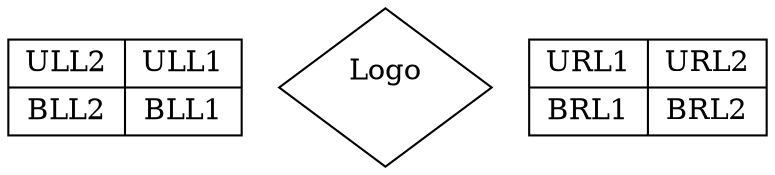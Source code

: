 digraph php {
	node [shape=record];
	
	struct0 [label="{ ULL2 | BLL2 } | { ULL1 | BLL1 }"];
	dings   [label="Logo\n ",shape=diamond]
	struct1 [label="{ URL1 | BRL1 } | { URL2 | BRL2 }"];
}